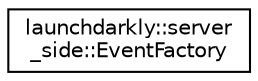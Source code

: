 digraph "Graphical Class Hierarchy"
{
 // LATEX_PDF_SIZE
  edge [fontname="Helvetica",fontsize="10",labelfontname="Helvetica",labelfontsize="10"];
  node [fontname="Helvetica",fontsize="10",shape=record];
  rankdir="LR";
  Node0 [label="launchdarkly::server\l_side::EventFactory",height=0.2,width=0.4,color="black", fillcolor="white", style="filled",URL="$classlaunchdarkly_1_1server__side_1_1EventFactory.html",tooltip=" "];
}
